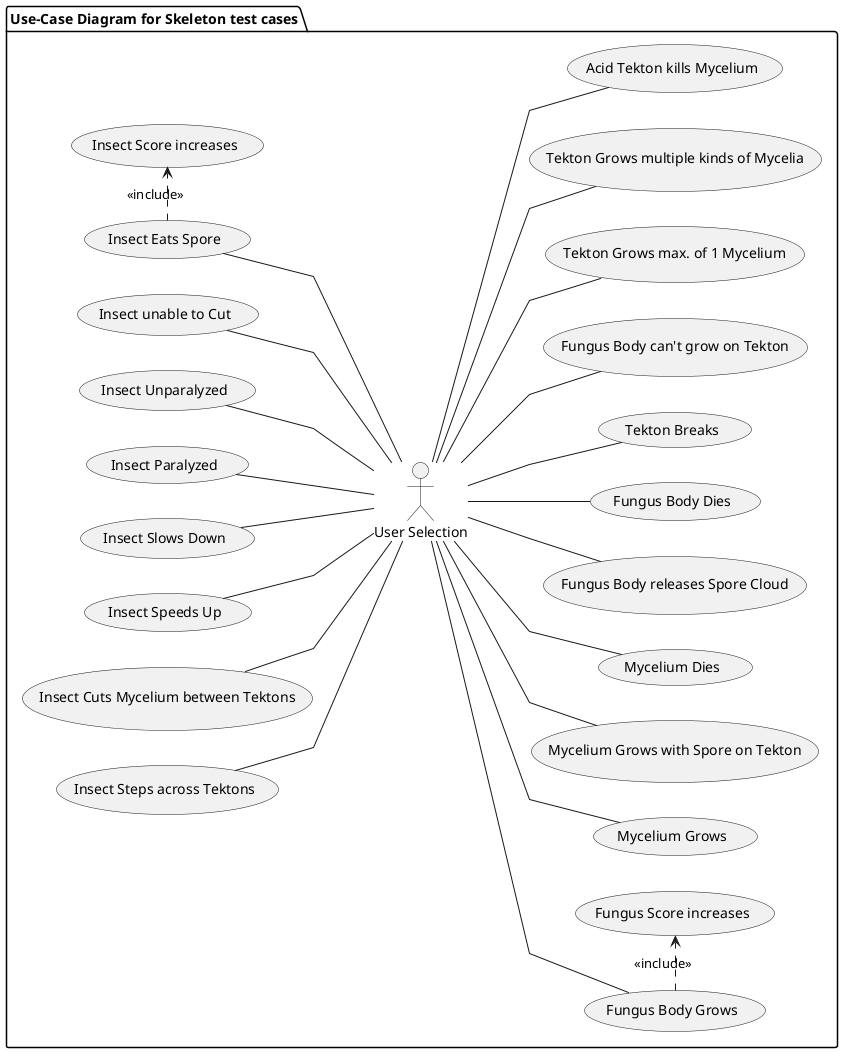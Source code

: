 @startuml UC_SkeletonFunctions

package "Use-Case Diagram for Skeleton test cases"{

   

    skinparam Linetype polyline

    left to right direction

    actor UserSelect as "User Selection"
    
    (InsectStep) as "Insect Steps across Tektons"
    (InsectCut) as "Insect Cuts Mycelium between Tektons"
    (InsectEat) as "Insect Eats Spore"
    (InsectSpeedUpSpore) as "Insect Speeds Up"
    (InsectSlowDownSpore) as "Insect Slows Down"
    (InsectFreezeSpore) as "Insect Paralyzed"
    (InsectUnfreeze) as "Insect Unparalyzed"
    (InsectCutSpore) as "Insect unable to Cut"

    (GrowMycelium) as "Mycelium Grows"
    (GrowMyceliumSpore) as "Mycelium Grows with Spore on Tekton"
    (MyceliumRot) as "Mycelium Dies"

    (FungusBodyGrow) as "Fungus Body Grows"
    (FungusBodySporeCloud) as "Fungus Body releases Spore Cloud"
    (FungusBodyDies) as "Fungus Body Dies"

    (TektonBreak) as "Tekton Breaks"
    (TektonCantGrow) as "Fungus Body can't grow on Tekton"
    
    (MonoTile) as "Tekton Grows max. of 1 Mycelium"
    (MultiTile) as "Tekton Grows multiple kinds of Mycelia"
    (AcidTileDamage) as "Acid Tekton kills Mycelium"

    (FungusScore) as "Fungus Score increases" 
    (InsectScore) as "Insect Score increases"    


   (InsectEat) .> (InsectScore): <<include>>
   
    UserSelect -u- (InsectStep)
    UserSelect -u- (InsectCut)
    UserSelect -u- (InsectEat)
    UserSelect -u- (InsectSpeedUpSpore)
    UserSelect -u- (InsectSlowDownSpore)
    UserSelect -u- (InsectFreezeSpore)
    UserSelect -u- (InsectUnfreeze)
    UserSelect -u- (InsectCutSpore)

    UserSelect -- (TektonBreak)

    UserSelect -- (GrowMycelium)
    UserSelect -- (GrowMyceliumSpore)
 '   (GrowMyceliumSpore) ...> (GrowMycelium) : <<extend>>
    UserSelect -- (MyceliumRot)

    UserSelect -- (FungusBodyGrow)
    UserSelect -- (FungusBodySporeCloud)
    UserSelect -- (FungusBodyDies)
  '  (FungusBodyDies) ...> (FungusBodySporeCloud) : <<extend>>
    (FungusBodyGrow) .> (FungusScore): <<include>>

    UserSelect -- (MonoTile)
    UserSelect -- (AcidTileDamage)  

    UserSelect -- (MultiTile)
    UserSelect -- (TektonCantGrow)

} 